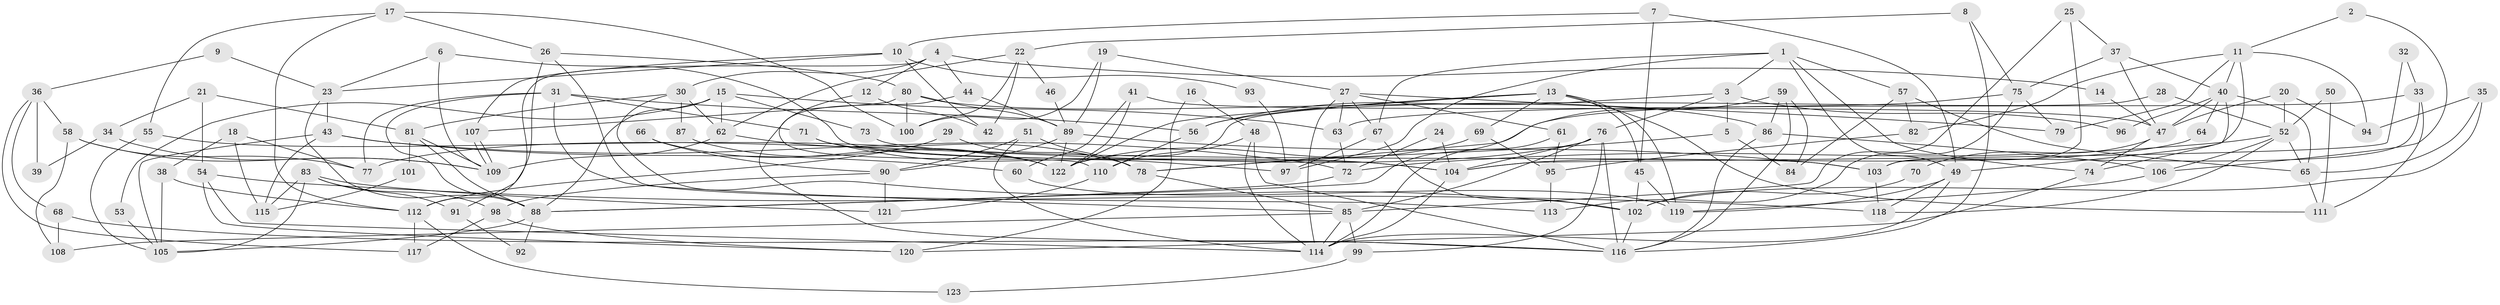 // coarse degree distribution, {7: 0.12345679012345678, 2: 0.16049382716049382, 5: 0.13580246913580246, 9: 0.024691358024691357, 3: 0.18518518518518517, 6: 0.1111111111111111, 8: 0.06172839506172839, 4: 0.14814814814814814, 11: 0.012345679012345678, 10: 0.024691358024691357, 13: 0.012345679012345678}
// Generated by graph-tools (version 1.1) at 2025/41/03/06/25 10:41:54]
// undirected, 123 vertices, 246 edges
graph export_dot {
graph [start="1"]
  node [color=gray90,style=filled];
  1;
  2;
  3;
  4;
  5;
  6;
  7;
  8;
  9;
  10;
  11;
  12;
  13;
  14;
  15;
  16;
  17;
  18;
  19;
  20;
  21;
  22;
  23;
  24;
  25;
  26;
  27;
  28;
  29;
  30;
  31;
  32;
  33;
  34;
  35;
  36;
  37;
  38;
  39;
  40;
  41;
  42;
  43;
  44;
  45;
  46;
  47;
  48;
  49;
  50;
  51;
  52;
  53;
  54;
  55;
  56;
  57;
  58;
  59;
  60;
  61;
  62;
  63;
  64;
  65;
  66;
  67;
  68;
  69;
  70;
  71;
  72;
  73;
  74;
  75;
  76;
  77;
  78;
  79;
  80;
  81;
  82;
  83;
  84;
  85;
  86;
  87;
  88;
  89;
  90;
  91;
  92;
  93;
  94;
  95;
  96;
  97;
  98;
  99;
  100;
  101;
  102;
  103;
  104;
  105;
  106;
  107;
  108;
  109;
  110;
  111;
  112;
  113;
  114;
  115;
  116;
  117;
  118;
  119;
  120;
  121;
  122;
  123;
  1 -- 3;
  1 -- 49;
  1 -- 57;
  1 -- 67;
  1 -- 74;
  1 -- 97;
  2 -- 106;
  2 -- 11;
  3 -- 56;
  3 -- 5;
  3 -- 76;
  3 -- 96;
  4 -- 30;
  4 -- 44;
  4 -- 12;
  4 -- 14;
  4 -- 112;
  5 -- 78;
  5 -- 84;
  6 -- 23;
  6 -- 109;
  6 -- 104;
  7 -- 45;
  7 -- 10;
  7 -- 49;
  8 -- 22;
  8 -- 116;
  8 -- 75;
  9 -- 23;
  9 -- 36;
  10 -- 42;
  10 -- 23;
  10 -- 93;
  10 -- 107;
  11 -- 82;
  11 -- 49;
  11 -- 40;
  11 -- 79;
  11 -- 94;
  12 -- 110;
  12 -- 42;
  13 -- 119;
  13 -- 122;
  13 -- 45;
  13 -- 56;
  13 -- 69;
  13 -- 111;
  14 -- 47;
  15 -- 88;
  15 -- 63;
  15 -- 53;
  15 -- 62;
  15 -- 73;
  16 -- 120;
  16 -- 48;
  17 -- 26;
  17 -- 100;
  17 -- 55;
  17 -- 112;
  18 -- 77;
  18 -- 115;
  18 -- 38;
  19 -- 89;
  19 -- 27;
  19 -- 100;
  20 -- 47;
  20 -- 52;
  20 -- 94;
  21 -- 81;
  21 -- 54;
  21 -- 34;
  22 -- 62;
  22 -- 100;
  22 -- 42;
  22 -- 46;
  23 -- 43;
  23 -- 88;
  24 -- 104;
  24 -- 72;
  25 -- 85;
  25 -- 37;
  25 -- 103;
  26 -- 80;
  26 -- 113;
  26 -- 91;
  27 -- 114;
  27 -- 67;
  27 -- 61;
  27 -- 63;
  27 -- 79;
  28 -- 122;
  28 -- 52;
  29 -- 112;
  29 -- 78;
  30 -- 62;
  30 -- 102;
  30 -- 81;
  30 -- 87;
  31 -- 85;
  31 -- 71;
  31 -- 56;
  31 -- 77;
  31 -- 88;
  32 -- 104;
  32 -- 33;
  33 -- 103;
  33 -- 63;
  33 -- 111;
  34 -- 109;
  34 -- 39;
  35 -- 94;
  35 -- 65;
  35 -- 102;
  36 -- 58;
  36 -- 68;
  36 -- 39;
  36 -- 117;
  37 -- 75;
  37 -- 40;
  37 -- 47;
  38 -- 112;
  38 -- 105;
  40 -- 47;
  40 -- 64;
  40 -- 65;
  40 -- 74;
  40 -- 96;
  41 -- 47;
  41 -- 60;
  41 -- 122;
  43 -- 105;
  43 -- 72;
  43 -- 60;
  43 -- 115;
  44 -- 116;
  44 -- 89;
  45 -- 102;
  45 -- 119;
  46 -- 89;
  47 -- 74;
  47 -- 70;
  48 -- 110;
  48 -- 116;
  48 -- 114;
  49 -- 119;
  49 -- 114;
  49 -- 118;
  50 -- 52;
  50 -- 111;
  51 -- 114;
  51 -- 78;
  51 -- 90;
  52 -- 118;
  52 -- 65;
  52 -- 72;
  52 -- 106;
  53 -- 105;
  54 -- 114;
  54 -- 118;
  54 -- 120;
  55 -- 105;
  55 -- 122;
  56 -- 110;
  57 -- 65;
  57 -- 82;
  57 -- 84;
  58 -- 109;
  58 -- 77;
  58 -- 108;
  59 -- 116;
  59 -- 88;
  59 -- 84;
  59 -- 86;
  60 -- 119;
  61 -- 114;
  61 -- 95;
  62 -- 78;
  62 -- 109;
  63 -- 72;
  64 -- 104;
  65 -- 111;
  66 -- 90;
  66 -- 122;
  67 -- 102;
  67 -- 97;
  68 -- 116;
  68 -- 108;
  69 -- 122;
  69 -- 95;
  70 -- 102;
  71 -- 104;
  71 -- 97;
  72 -- 88;
  73 -- 103;
  74 -- 120;
  75 -- 79;
  75 -- 78;
  75 -- 113;
  76 -- 104;
  76 -- 77;
  76 -- 85;
  76 -- 99;
  76 -- 116;
  78 -- 85;
  80 -- 89;
  80 -- 107;
  80 -- 86;
  80 -- 100;
  81 -- 109;
  81 -- 88;
  81 -- 101;
  82 -- 95;
  83 -- 105;
  83 -- 98;
  83 -- 91;
  83 -- 115;
  83 -- 121;
  85 -- 114;
  85 -- 99;
  85 -- 108;
  86 -- 106;
  86 -- 116;
  87 -- 122;
  88 -- 92;
  88 -- 105;
  89 -- 90;
  89 -- 122;
  89 -- 103;
  90 -- 98;
  90 -- 121;
  91 -- 92;
  93 -- 97;
  95 -- 113;
  98 -- 120;
  98 -- 117;
  99 -- 123;
  101 -- 115;
  102 -- 116;
  103 -- 118;
  104 -- 114;
  106 -- 119;
  107 -- 109;
  107 -- 109;
  110 -- 121;
  112 -- 117;
  112 -- 123;
}
